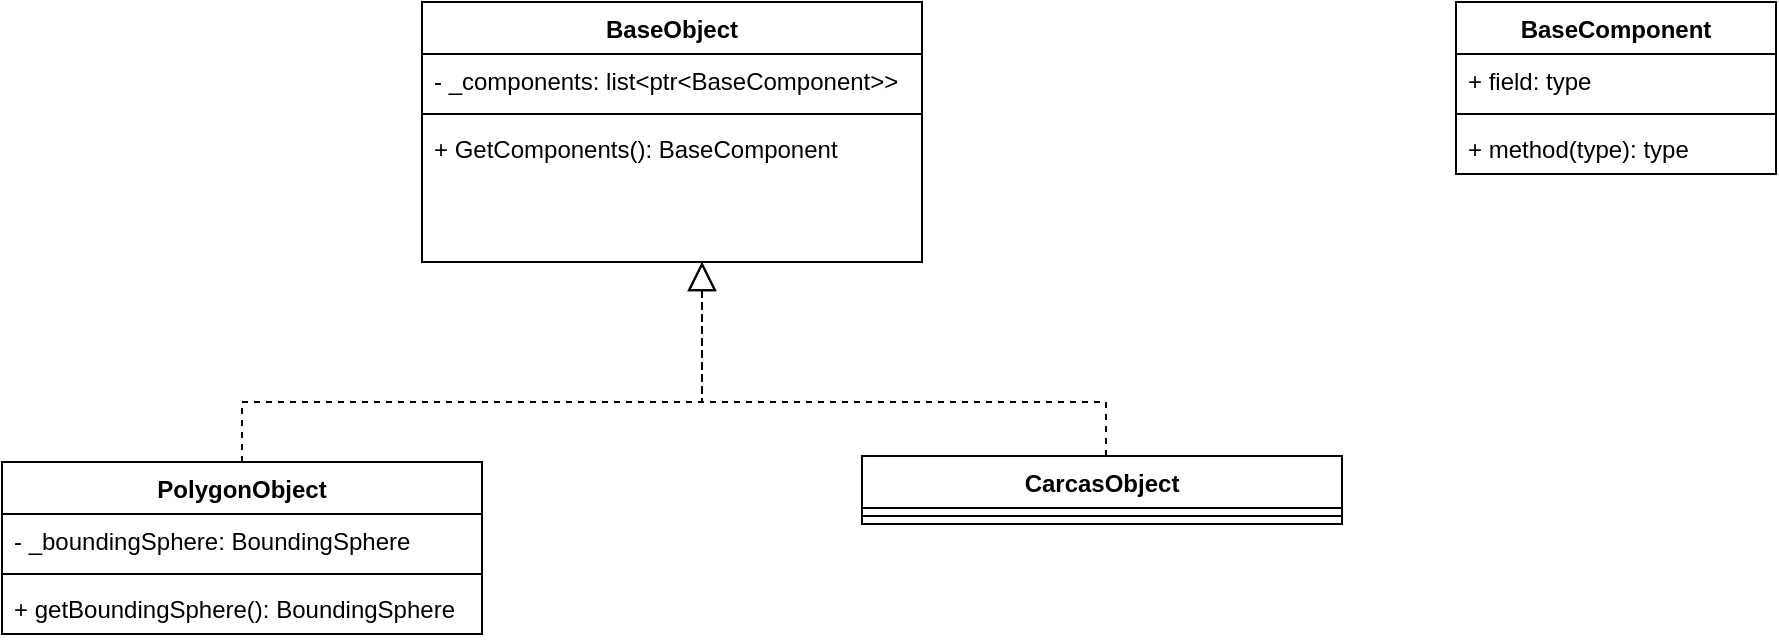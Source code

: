 <mxfile version="24.7.17">
  <diagram name="Page-1" id="929967ad-93f9-6ef4-fab6-5d389245f69c">
    <mxGraphModel dx="1122" dy="855" grid="1" gridSize="10" guides="1" tooltips="1" connect="1" arrows="1" fold="1" page="1" pageScale="1.5" pageWidth="1169" pageHeight="826" background="none" math="0" shadow="0">
      <root>
        <mxCell id="0" style=";html=1;" />
        <mxCell id="1" style=";html=1;" parent="0" />
        <mxCell id="kofYmV6ey2OTyy5FF9lb-1" value="BaseObject" style="swimlane;fontStyle=1;align=center;verticalAlign=top;childLayout=stackLayout;horizontal=1;startSize=26;horizontalStack=0;resizeParent=1;resizeParentMax=0;resizeLast=0;collapsible=1;marginBottom=0;whiteSpace=wrap;html=1;" vertex="1" parent="1">
          <mxGeometry x="360" y="120" width="250" height="130" as="geometry" />
        </mxCell>
        <mxCell id="kofYmV6ey2OTyy5FF9lb-2" value="- _components: list&amp;lt;ptr&amp;lt;BaseComponent&amp;gt;&amp;gt;" style="text;strokeColor=none;fillColor=none;align=left;verticalAlign=top;spacingLeft=4;spacingRight=4;overflow=hidden;rotatable=0;points=[[0,0.5],[1,0.5]];portConstraint=eastwest;whiteSpace=wrap;html=1;" vertex="1" parent="kofYmV6ey2OTyy5FF9lb-1">
          <mxGeometry y="26" width="250" height="26" as="geometry" />
        </mxCell>
        <mxCell id="kofYmV6ey2OTyy5FF9lb-3" value="" style="line;strokeWidth=1;fillColor=none;align=left;verticalAlign=middle;spacingTop=-1;spacingLeft=3;spacingRight=3;rotatable=0;labelPosition=right;points=[];portConstraint=eastwest;strokeColor=inherit;" vertex="1" parent="kofYmV6ey2OTyy5FF9lb-1">
          <mxGeometry y="52" width="250" height="8" as="geometry" />
        </mxCell>
        <mxCell id="kofYmV6ey2OTyy5FF9lb-4" value="+ GetComponents(): BaseComponent" style="text;strokeColor=none;fillColor=none;align=left;verticalAlign=top;spacingLeft=4;spacingRight=4;overflow=hidden;rotatable=0;points=[[0,0.5],[1,0.5]];portConstraint=eastwest;whiteSpace=wrap;html=1;" vertex="1" parent="kofYmV6ey2OTyy5FF9lb-1">
          <mxGeometry y="60" width="250" height="70" as="geometry" />
        </mxCell>
        <mxCell id="kofYmV6ey2OTyy5FF9lb-5" value="PolygonObject" style="swimlane;fontStyle=1;align=center;verticalAlign=top;childLayout=stackLayout;horizontal=1;startSize=26;horizontalStack=0;resizeParent=1;resizeParentMax=0;resizeLast=0;collapsible=1;marginBottom=0;whiteSpace=wrap;html=1;" vertex="1" parent="1">
          <mxGeometry x="150" y="350" width="240" height="86" as="geometry" />
        </mxCell>
        <mxCell id="kofYmV6ey2OTyy5FF9lb-6" value="- _boundingSphere: BoundingSphere" style="text;strokeColor=none;fillColor=none;align=left;verticalAlign=top;spacingLeft=4;spacingRight=4;overflow=hidden;rotatable=0;points=[[0,0.5],[1,0.5]];portConstraint=eastwest;whiteSpace=wrap;html=1;" vertex="1" parent="kofYmV6ey2OTyy5FF9lb-5">
          <mxGeometry y="26" width="240" height="26" as="geometry" />
        </mxCell>
        <mxCell id="kofYmV6ey2OTyy5FF9lb-7" value="" style="line;strokeWidth=1;fillColor=none;align=left;verticalAlign=middle;spacingTop=-1;spacingLeft=3;spacingRight=3;rotatable=0;labelPosition=right;points=[];portConstraint=eastwest;strokeColor=inherit;" vertex="1" parent="kofYmV6ey2OTyy5FF9lb-5">
          <mxGeometry y="52" width="240" height="8" as="geometry" />
        </mxCell>
        <mxCell id="kofYmV6ey2OTyy5FF9lb-8" value="+ getBoundingSphere(): BoundingSphere" style="text;strokeColor=none;fillColor=none;align=left;verticalAlign=top;spacingLeft=4;spacingRight=4;overflow=hidden;rotatable=0;points=[[0,0.5],[1,0.5]];portConstraint=eastwest;whiteSpace=wrap;html=1;" vertex="1" parent="kofYmV6ey2OTyy5FF9lb-5">
          <mxGeometry y="60" width="240" height="26" as="geometry" />
        </mxCell>
        <mxCell id="kofYmV6ey2OTyy5FF9lb-9" value="" style="endArrow=block;dashed=1;endFill=0;endSize=12;html=1;rounded=0;exitX=0.5;exitY=0;exitDx=0;exitDy=0;" edge="1" parent="1" source="kofYmV6ey2OTyy5FF9lb-5">
          <mxGeometry width="160" relative="1" as="geometry">
            <mxPoint x="480" y="250" as="sourcePoint" />
            <mxPoint x="500" y="250" as="targetPoint" />
            <Array as="points">
              <mxPoint x="270" y="320" />
              <mxPoint x="500" y="320" />
            </Array>
          </mxGeometry>
        </mxCell>
        <mxCell id="kofYmV6ey2OTyy5FF9lb-10" value="CarcasObject" style="swimlane;fontStyle=1;align=center;verticalAlign=top;childLayout=stackLayout;horizontal=1;startSize=26;horizontalStack=0;resizeParent=1;resizeParentMax=0;resizeLast=0;collapsible=1;marginBottom=0;whiteSpace=wrap;html=1;" vertex="1" parent="1">
          <mxGeometry x="580" y="347" width="240" height="34" as="geometry" />
        </mxCell>
        <mxCell id="kofYmV6ey2OTyy5FF9lb-12" value="" style="line;strokeWidth=1;fillColor=none;align=left;verticalAlign=middle;spacingTop=-1;spacingLeft=3;spacingRight=3;rotatable=0;labelPosition=right;points=[];portConstraint=eastwest;strokeColor=inherit;" vertex="1" parent="kofYmV6ey2OTyy5FF9lb-10">
          <mxGeometry y="26" width="240" height="8" as="geometry" />
        </mxCell>
        <mxCell id="kofYmV6ey2OTyy5FF9lb-16" value="" style="endArrow=block;dashed=1;endFill=0;endSize=12;html=1;rounded=0;exitX=0.5;exitY=0;exitDx=0;exitDy=0;entryX=0.552;entryY=1;entryDx=0;entryDy=0;entryPerimeter=0;" edge="1" parent="1">
          <mxGeometry width="160" relative="1" as="geometry">
            <mxPoint x="702" y="347" as="sourcePoint" />
            <mxPoint x="500" y="250" as="targetPoint" />
            <Array as="points">
              <mxPoint x="702" y="320" />
              <mxPoint x="500" y="320" />
            </Array>
          </mxGeometry>
        </mxCell>
        <mxCell id="kofYmV6ey2OTyy5FF9lb-18" value="BaseComponent" style="swimlane;fontStyle=1;align=center;verticalAlign=top;childLayout=stackLayout;horizontal=1;startSize=26;horizontalStack=0;resizeParent=1;resizeParentMax=0;resizeLast=0;collapsible=1;marginBottom=0;whiteSpace=wrap;html=1;" vertex="1" parent="1">
          <mxGeometry x="877" y="120" width="160" height="86" as="geometry" />
        </mxCell>
        <mxCell id="kofYmV6ey2OTyy5FF9lb-19" value="+ field: type" style="text;strokeColor=none;fillColor=none;align=left;verticalAlign=top;spacingLeft=4;spacingRight=4;overflow=hidden;rotatable=0;points=[[0,0.5],[1,0.5]];portConstraint=eastwest;whiteSpace=wrap;html=1;" vertex="1" parent="kofYmV6ey2OTyy5FF9lb-18">
          <mxGeometry y="26" width="160" height="26" as="geometry" />
        </mxCell>
        <mxCell id="kofYmV6ey2OTyy5FF9lb-20" value="" style="line;strokeWidth=1;fillColor=none;align=left;verticalAlign=middle;spacingTop=-1;spacingLeft=3;spacingRight=3;rotatable=0;labelPosition=right;points=[];portConstraint=eastwest;strokeColor=inherit;" vertex="1" parent="kofYmV6ey2OTyy5FF9lb-18">
          <mxGeometry y="52" width="160" height="8" as="geometry" />
        </mxCell>
        <mxCell id="kofYmV6ey2OTyy5FF9lb-21" value="+ method(type): type" style="text;strokeColor=none;fillColor=none;align=left;verticalAlign=top;spacingLeft=4;spacingRight=4;overflow=hidden;rotatable=0;points=[[0,0.5],[1,0.5]];portConstraint=eastwest;whiteSpace=wrap;html=1;" vertex="1" parent="kofYmV6ey2OTyy5FF9lb-18">
          <mxGeometry y="60" width="160" height="26" as="geometry" />
        </mxCell>
      </root>
    </mxGraphModel>
  </diagram>
</mxfile>
